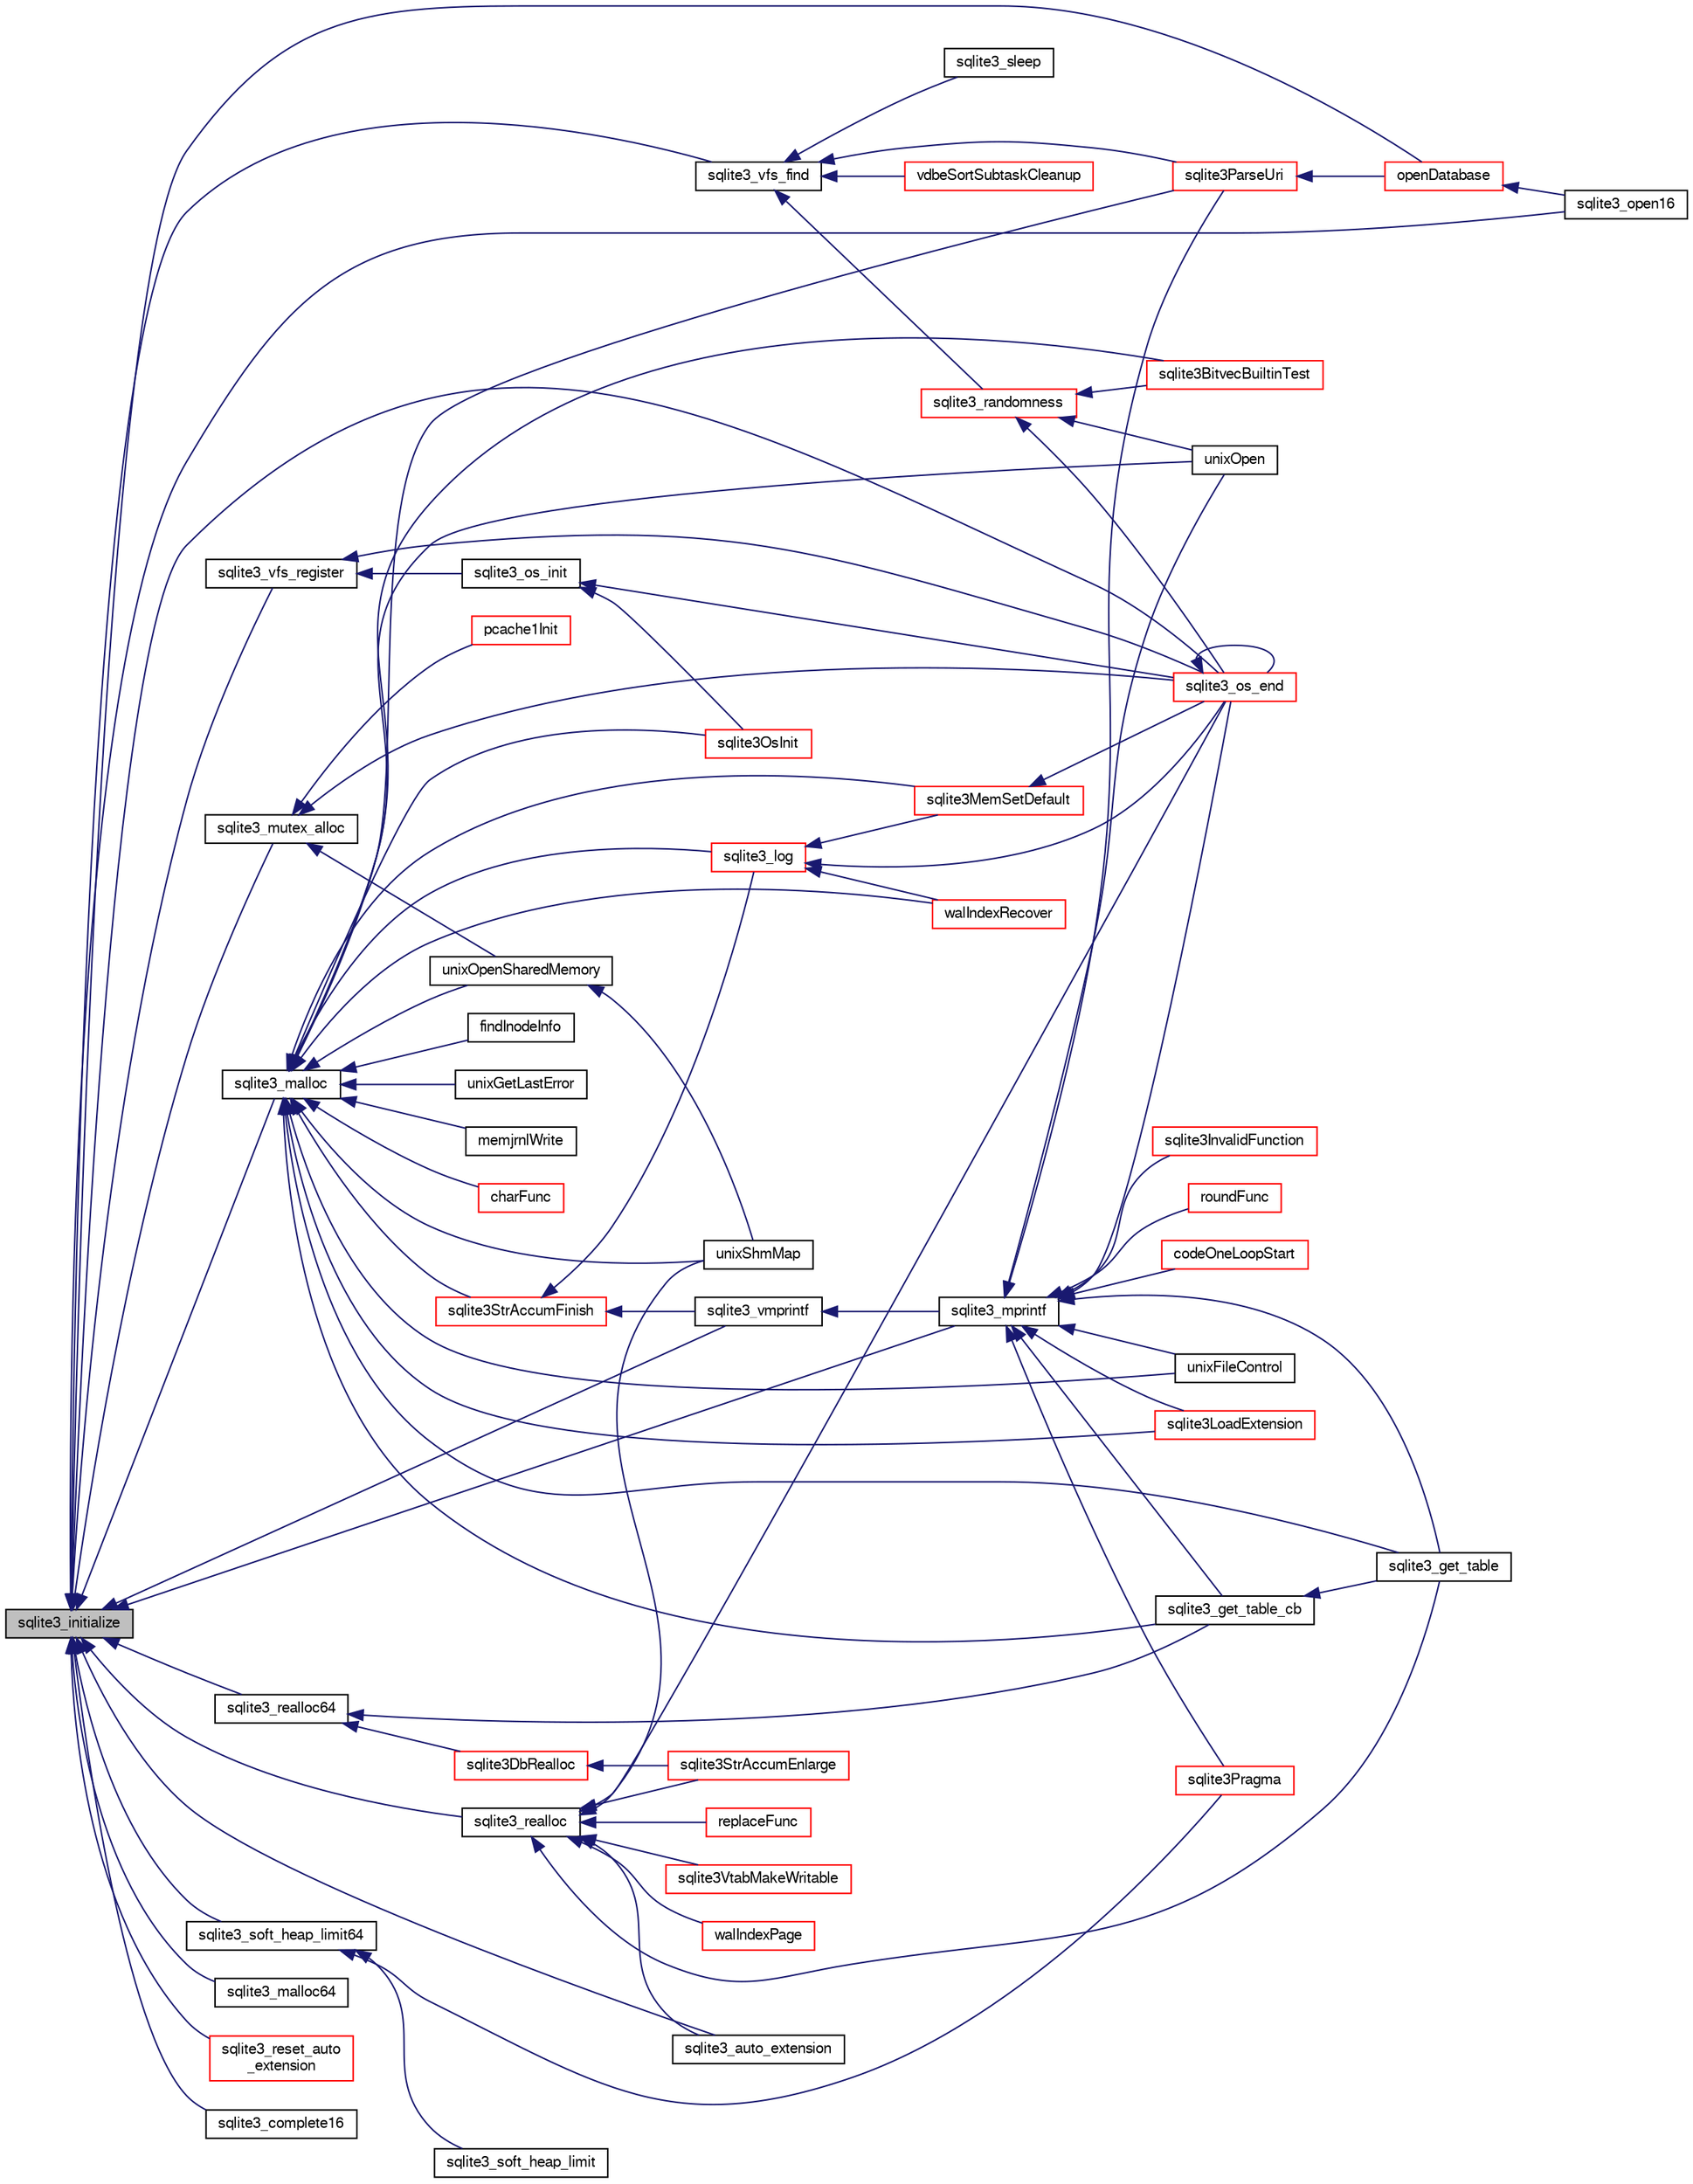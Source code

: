 digraph "sqlite3_initialize"
{
  edge [fontname="FreeSans",fontsize="10",labelfontname="FreeSans",labelfontsize="10"];
  node [fontname="FreeSans",fontsize="10",shape=record];
  rankdir="LR";
  Node337111 [label="sqlite3_initialize",height=0.2,width=0.4,color="black", fillcolor="grey75", style="filled", fontcolor="black"];
  Node337111 -> Node337112 [dir="back",color="midnightblue",fontsize="10",style="solid",fontname="FreeSans"];
  Node337112 [label="sqlite3_vfs_find",height=0.2,width=0.4,color="black", fillcolor="white", style="filled",URL="$sqlite3_8h.html#ac201a26de3dfa1d6deb8069eb8d95627"];
  Node337112 -> Node337113 [dir="back",color="midnightblue",fontsize="10",style="solid",fontname="FreeSans"];
  Node337113 [label="sqlite3_randomness",height=0.2,width=0.4,color="red", fillcolor="white", style="filled",URL="$sqlite3_8h.html#aa452ad88657d4606e137b09c4e9315c7"];
  Node337113 -> Node337117 [dir="back",color="midnightblue",fontsize="10",style="solid",fontname="FreeSans"];
  Node337117 [label="unixOpen",height=0.2,width=0.4,color="black", fillcolor="white", style="filled",URL="$sqlite3_8c.html#a8ed5efc47b6e14f7805cd1bb9b215775"];
  Node337113 -> Node337118 [dir="back",color="midnightblue",fontsize="10",style="solid",fontname="FreeSans"];
  Node337118 [label="sqlite3_os_end",height=0.2,width=0.4,color="red", fillcolor="white", style="filled",URL="$sqlite3_8h.html#a2288c95881ecca13d994e42b6a958906"];
  Node337118 -> Node337118 [dir="back",color="midnightblue",fontsize="10",style="solid",fontname="FreeSans"];
  Node337113 -> Node337120 [dir="back",color="midnightblue",fontsize="10",style="solid",fontname="FreeSans"];
  Node337120 [label="sqlite3BitvecBuiltinTest",height=0.2,width=0.4,color="red", fillcolor="white", style="filled",URL="$sqlite3_8c.html#a9b4e3e921ce1ede6f10a9106c034ff9b"];
  Node337112 -> Node337985 [dir="back",color="midnightblue",fontsize="10",style="solid",fontname="FreeSans"];
  Node337985 [label="vdbeSortSubtaskCleanup",height=0.2,width=0.4,color="red", fillcolor="white", style="filled",URL="$sqlite3_8c.html#abc8ce4c3ef58cc10f5b27642aab32b30"];
  Node337112 -> Node337678 [dir="back",color="midnightblue",fontsize="10",style="solid",fontname="FreeSans"];
  Node337678 [label="sqlite3ParseUri",height=0.2,width=0.4,color="red", fillcolor="white", style="filled",URL="$sqlite3_8c.html#aaa912f29a67460d8b2186c97056e8767"];
  Node337678 -> Node337362 [dir="back",color="midnightblue",fontsize="10",style="solid",fontname="FreeSans"];
  Node337362 [label="openDatabase",height=0.2,width=0.4,color="red", fillcolor="white", style="filled",URL="$sqlite3_8c.html#a6a9c3bc3a64234e863413f41db473758"];
  Node337362 -> Node337365 [dir="back",color="midnightblue",fontsize="10",style="solid",fontname="FreeSans"];
  Node337365 [label="sqlite3_open16",height=0.2,width=0.4,color="black", fillcolor="white", style="filled",URL="$sqlite3_8h.html#adbc401bb96713f32e553db32f6f3ca33"];
  Node337112 -> Node337988 [dir="back",color="midnightblue",fontsize="10",style="solid",fontname="FreeSans"];
  Node337988 [label="sqlite3_sleep",height=0.2,width=0.4,color="black", fillcolor="white", style="filled",URL="$sqlite3_8h.html#ad0c133ddbbecb6433f3c6ebef8966efa"];
  Node337111 -> Node337517 [dir="back",color="midnightblue",fontsize="10",style="solid",fontname="FreeSans"];
  Node337517 [label="sqlite3_vfs_register",height=0.2,width=0.4,color="black", fillcolor="white", style="filled",URL="$sqlite3_8h.html#a7184b289ccd4c4c7200589137d88c4ae"];
  Node337517 -> Node337518 [dir="back",color="midnightblue",fontsize="10",style="solid",fontname="FreeSans"];
  Node337518 [label="sqlite3_os_init",height=0.2,width=0.4,color="black", fillcolor="white", style="filled",URL="$sqlite3_8h.html#acebc2290d00a32d3afe2361f2979038b"];
  Node337518 -> Node337519 [dir="back",color="midnightblue",fontsize="10",style="solid",fontname="FreeSans"];
  Node337519 [label="sqlite3OsInit",height=0.2,width=0.4,color="red", fillcolor="white", style="filled",URL="$sqlite3_8c.html#afeaa886fe1ca086a30fd278b1d069762"];
  Node337518 -> Node337118 [dir="back",color="midnightblue",fontsize="10",style="solid",fontname="FreeSans"];
  Node337517 -> Node337118 [dir="back",color="midnightblue",fontsize="10",style="solid",fontname="FreeSans"];
  Node337111 -> Node337520 [dir="back",color="midnightblue",fontsize="10",style="solid",fontname="FreeSans"];
  Node337520 [label="sqlite3_mutex_alloc",height=0.2,width=0.4,color="black", fillcolor="white", style="filled",URL="$sqlite3_8h.html#aa3f89418cd18e99596435c958b29b650"];
  Node337520 -> Node337521 [dir="back",color="midnightblue",fontsize="10",style="solid",fontname="FreeSans"];
  Node337521 [label="unixOpenSharedMemory",height=0.2,width=0.4,color="black", fillcolor="white", style="filled",URL="$sqlite3_8c.html#a30775afa2e08ca6ddc7853326afed7c7"];
  Node337521 -> Node337522 [dir="back",color="midnightblue",fontsize="10",style="solid",fontname="FreeSans"];
  Node337522 [label="unixShmMap",height=0.2,width=0.4,color="black", fillcolor="white", style="filled",URL="$sqlite3_8c.html#aeaa77f0ab08a4f4ee5f86e8c9727e974"];
  Node337520 -> Node337118 [dir="back",color="midnightblue",fontsize="10",style="solid",fontname="FreeSans"];
  Node337520 -> Node337523 [dir="back",color="midnightblue",fontsize="10",style="solid",fontname="FreeSans"];
  Node337523 [label="pcache1Init",height=0.2,width=0.4,color="red", fillcolor="white", style="filled",URL="$sqlite3_8c.html#a05e9c1daf3dd812db1d769b69b20e069"];
  Node337111 -> Node337593 [dir="back",color="midnightblue",fontsize="10",style="solid",fontname="FreeSans"];
  Node337593 [label="sqlite3_soft_heap_limit64",height=0.2,width=0.4,color="black", fillcolor="white", style="filled",URL="$sqlite3_8h.html#ab37b3a4d1652e3acb2c43d1252e6b852"];
  Node337593 -> Node337594 [dir="back",color="midnightblue",fontsize="10",style="solid",fontname="FreeSans"];
  Node337594 [label="sqlite3_soft_heap_limit",height=0.2,width=0.4,color="black", fillcolor="white", style="filled",URL="$sqlite3_8h.html#a18c3472581de3072201723e798524fdc"];
  Node337593 -> Node337205 [dir="back",color="midnightblue",fontsize="10",style="solid",fontname="FreeSans"];
  Node337205 [label="sqlite3Pragma",height=0.2,width=0.4,color="red", fillcolor="white", style="filled",URL="$sqlite3_8c.html#a111391370f58f8e6a6eca51fd34d62ed"];
  Node337111 -> Node337595 [dir="back",color="midnightblue",fontsize="10",style="solid",fontname="FreeSans"];
  Node337595 [label="sqlite3_malloc",height=0.2,width=0.4,color="black", fillcolor="white", style="filled",URL="$sqlite3_8h.html#a510e31845345737f17d86ce0b2328356"];
  Node337595 -> Node337519 [dir="back",color="midnightblue",fontsize="10",style="solid",fontname="FreeSans"];
  Node337595 -> Node337591 [dir="back",color="midnightblue",fontsize="10",style="solid",fontname="FreeSans"];
  Node337591 [label="sqlite3MemSetDefault",height=0.2,width=0.4,color="red", fillcolor="white", style="filled",URL="$sqlite3_8c.html#a162fbfd727e92c5f8f72625b5ff62549"];
  Node337591 -> Node337118 [dir="back",color="midnightblue",fontsize="10",style="solid",fontname="FreeSans"];
  Node337595 -> Node337596 [dir="back",color="midnightblue",fontsize="10",style="solid",fontname="FreeSans"];
  Node337596 [label="sqlite3StrAccumFinish",height=0.2,width=0.4,color="red", fillcolor="white", style="filled",URL="$sqlite3_8c.html#adb7f26b10ac1b847db6f000ef4c2e2ba"];
  Node337596 -> Node337670 [dir="back",color="midnightblue",fontsize="10",style="solid",fontname="FreeSans"];
  Node337670 [label="sqlite3_vmprintf",height=0.2,width=0.4,color="black", fillcolor="white", style="filled",URL="$sqlite3_8h.html#ac240de67ddf003828f16a6d9dd3fa3ca"];
  Node337670 -> Node337671 [dir="back",color="midnightblue",fontsize="10",style="solid",fontname="FreeSans"];
  Node337671 [label="sqlite3_mprintf",height=0.2,width=0.4,color="black", fillcolor="white", style="filled",URL="$sqlite3_8h.html#a9533933e57f7ccbb48c32041ce3a8862"];
  Node337671 -> Node337116 [dir="back",color="midnightblue",fontsize="10",style="solid",fontname="FreeSans"];
  Node337116 [label="unixFileControl",height=0.2,width=0.4,color="black", fillcolor="white", style="filled",URL="$sqlite3_8c.html#ad71f213fa385cc58f307cefd953c03ae"];
  Node337671 -> Node337117 [dir="back",color="midnightblue",fontsize="10",style="solid",fontname="FreeSans"];
  Node337671 -> Node337118 [dir="back",color="midnightblue",fontsize="10",style="solid",fontname="FreeSans"];
  Node337671 -> Node337672 [dir="back",color="midnightblue",fontsize="10",style="solid",fontname="FreeSans"];
  Node337672 [label="sqlite3InvalidFunction",height=0.2,width=0.4,color="red", fillcolor="white", style="filled",URL="$sqlite3_8c.html#af6025be1f4733eabe60702a187c97da9"];
  Node337671 -> Node337673 [dir="back",color="midnightblue",fontsize="10",style="solid",fontname="FreeSans"];
  Node337673 [label="roundFunc",height=0.2,width=0.4,color="red", fillcolor="white", style="filled",URL="$sqlite3_8c.html#a8c444ba254edc27891111b76e7ba85e7"];
  Node337671 -> Node337674 [dir="back",color="midnightblue",fontsize="10",style="solid",fontname="FreeSans"];
  Node337674 [label="sqlite3LoadExtension",height=0.2,width=0.4,color="red", fillcolor="white", style="filled",URL="$sqlite3_8c.html#a3b46232455de4779a67c63b2c9004245"];
  Node337671 -> Node337205 [dir="back",color="midnightblue",fontsize="10",style="solid",fontname="FreeSans"];
  Node337671 -> Node337677 [dir="back",color="midnightblue",fontsize="10",style="solid",fontname="FreeSans"];
  Node337677 [label="sqlite3_get_table_cb",height=0.2,width=0.4,color="black", fillcolor="white", style="filled",URL="$sqlite3_8c.html#a1dbaba1b543953c0dade97357c5866b1"];
  Node337677 -> Node337321 [dir="back",color="midnightblue",fontsize="10",style="solid",fontname="FreeSans"];
  Node337321 [label="sqlite3_get_table",height=0.2,width=0.4,color="black", fillcolor="white", style="filled",URL="$sqlite3_8h.html#a5effeac4e12df57beaa35c5be1f61579"];
  Node337671 -> Node337321 [dir="back",color="midnightblue",fontsize="10",style="solid",fontname="FreeSans"];
  Node337671 -> Node337223 [dir="back",color="midnightblue",fontsize="10",style="solid",fontname="FreeSans"];
  Node337223 [label="codeOneLoopStart",height=0.2,width=0.4,color="red", fillcolor="white", style="filled",URL="$sqlite3_8c.html#aa868875120b151c169cc79139ed6e008"];
  Node337671 -> Node337678 [dir="back",color="midnightblue",fontsize="10",style="solid",fontname="FreeSans"];
  Node337596 -> Node337782 [dir="back",color="midnightblue",fontsize="10",style="solid",fontname="FreeSans"];
  Node337782 [label="sqlite3_log",height=0.2,width=0.4,color="red", fillcolor="white", style="filled",URL="$sqlite3_8h.html#a298c9699bf9c143662c6b1fec4b2dc3b"];
  Node337782 -> Node337591 [dir="back",color="midnightblue",fontsize="10",style="solid",fontname="FreeSans"];
  Node337782 -> Node337118 [dir="back",color="midnightblue",fontsize="10",style="solid",fontname="FreeSans"];
  Node337782 -> Node337710 [dir="back",color="midnightblue",fontsize="10",style="solid",fontname="FreeSans"];
  Node337710 [label="walIndexRecover",height=0.2,width=0.4,color="red", fillcolor="white", style="filled",URL="$sqlite3_8c.html#ab4ee99f3710323acbeb6c495dd18d205"];
  Node337595 -> Node337782 [dir="back",color="midnightblue",fontsize="10",style="solid",fontname="FreeSans"];
  Node337595 -> Node337861 [dir="back",color="midnightblue",fontsize="10",style="solid",fontname="FreeSans"];
  Node337861 [label="findInodeInfo",height=0.2,width=0.4,color="black", fillcolor="white", style="filled",URL="$sqlite3_8c.html#ac92c39062e69a79c4a62dfd55242c782"];
  Node337595 -> Node337116 [dir="back",color="midnightblue",fontsize="10",style="solid",fontname="FreeSans"];
  Node337595 -> Node337521 [dir="back",color="midnightblue",fontsize="10",style="solid",fontname="FreeSans"];
  Node337595 -> Node337522 [dir="back",color="midnightblue",fontsize="10",style="solid",fontname="FreeSans"];
  Node337595 -> Node337117 [dir="back",color="midnightblue",fontsize="10",style="solid",fontname="FreeSans"];
  Node337595 -> Node337693 [dir="back",color="midnightblue",fontsize="10",style="solid",fontname="FreeSans"];
  Node337693 [label="unixGetLastError",height=0.2,width=0.4,color="black", fillcolor="white", style="filled",URL="$sqlite3_8c.html#aed1e42f49d74b419c3c85b559dd61240"];
  Node337595 -> Node337120 [dir="back",color="midnightblue",fontsize="10",style="solid",fontname="FreeSans"];
  Node337595 -> Node337710 [dir="back",color="midnightblue",fontsize="10",style="solid",fontname="FreeSans"];
  Node337595 -> Node337862 [dir="back",color="midnightblue",fontsize="10",style="solid",fontname="FreeSans"];
  Node337862 [label="memjrnlWrite",height=0.2,width=0.4,color="black", fillcolor="white", style="filled",URL="$sqlite3_8c.html#af8bd7d5d7eafce5542f8de300a120c47"];
  Node337595 -> Node337863 [dir="back",color="midnightblue",fontsize="10",style="solid",fontname="FreeSans"];
  Node337863 [label="charFunc",height=0.2,width=0.4,color="red", fillcolor="white", style="filled",URL="$sqlite3_8c.html#ab9b72ce47fcea3c3b92e816435a0fd91"];
  Node337595 -> Node337674 [dir="back",color="midnightblue",fontsize="10",style="solid",fontname="FreeSans"];
  Node337595 -> Node337677 [dir="back",color="midnightblue",fontsize="10",style="solid",fontname="FreeSans"];
  Node337595 -> Node337321 [dir="back",color="midnightblue",fontsize="10",style="solid",fontname="FreeSans"];
  Node337595 -> Node337678 [dir="back",color="midnightblue",fontsize="10",style="solid",fontname="FreeSans"];
  Node337111 -> Node337864 [dir="back",color="midnightblue",fontsize="10",style="solid",fontname="FreeSans"];
  Node337864 [label="sqlite3_malloc64",height=0.2,width=0.4,color="black", fillcolor="white", style="filled",URL="$sqlite3_8h.html#a12b7ee85e539ea28c130c5c75b96a82a"];
  Node337111 -> Node337865 [dir="back",color="midnightblue",fontsize="10",style="solid",fontname="FreeSans"];
  Node337865 [label="sqlite3_realloc",height=0.2,width=0.4,color="black", fillcolor="white", style="filled",URL="$sqlite3_8h.html#a627f0eeface58024ef47403d8cc76b35"];
  Node337865 -> Node337866 [dir="back",color="midnightblue",fontsize="10",style="solid",fontname="FreeSans"];
  Node337866 [label="sqlite3StrAccumEnlarge",height=0.2,width=0.4,color="red", fillcolor="white", style="filled",URL="$sqlite3_8c.html#a38976500a97c69d65086eeccca82dd96"];
  Node337865 -> Node337522 [dir="back",color="midnightblue",fontsize="10",style="solid",fontname="FreeSans"];
  Node337865 -> Node337118 [dir="back",color="midnightblue",fontsize="10",style="solid",fontname="FreeSans"];
  Node337865 -> Node337872 [dir="back",color="midnightblue",fontsize="10",style="solid",fontname="FreeSans"];
  Node337872 [label="walIndexPage",height=0.2,width=0.4,color="red", fillcolor="white", style="filled",URL="$sqlite3_8c.html#affd3251fd1aa1218170d421177256e24"];
  Node337865 -> Node337735 [dir="back",color="midnightblue",fontsize="10",style="solid",fontname="FreeSans"];
  Node337735 [label="replaceFunc",height=0.2,width=0.4,color="red", fillcolor="white", style="filled",URL="$sqlite3_8c.html#a752b98a7c55d204c397a4902b49b1ce4"];
  Node337865 -> Node337881 [dir="back",color="midnightblue",fontsize="10",style="solid",fontname="FreeSans"];
  Node337881 [label="sqlite3_auto_extension",height=0.2,width=0.4,color="black", fillcolor="white", style="filled",URL="$sqlite3_8h.html#a85a95b45e94f6bcd52aa39b6acdb36d7"];
  Node337865 -> Node337321 [dir="back",color="midnightblue",fontsize="10",style="solid",fontname="FreeSans"];
  Node337865 -> Node337882 [dir="back",color="midnightblue",fontsize="10",style="solid",fontname="FreeSans"];
  Node337882 [label="sqlite3VtabMakeWritable",height=0.2,width=0.4,color="red", fillcolor="white", style="filled",URL="$sqlite3_8c.html#a58c646608238d2619371c3e8b6bc0d86"];
  Node337111 -> Node337883 [dir="back",color="midnightblue",fontsize="10",style="solid",fontname="FreeSans"];
  Node337883 [label="sqlite3_realloc64",height=0.2,width=0.4,color="black", fillcolor="white", style="filled",URL="$sqlite3_8h.html#afe88c85e9f864a3fd92941cad197245d"];
  Node337883 -> Node337884 [dir="back",color="midnightblue",fontsize="10",style="solid",fontname="FreeSans"];
  Node337884 [label="sqlite3DbRealloc",height=0.2,width=0.4,color="red", fillcolor="white", style="filled",URL="$sqlite3_8c.html#ae028f4902a9d29bcaf310ff289ee87dc"];
  Node337884 -> Node337866 [dir="back",color="midnightblue",fontsize="10",style="solid",fontname="FreeSans"];
  Node337883 -> Node337677 [dir="back",color="midnightblue",fontsize="10",style="solid",fontname="FreeSans"];
  Node337111 -> Node337670 [dir="back",color="midnightblue",fontsize="10",style="solid",fontname="FreeSans"];
  Node337111 -> Node337671 [dir="back",color="midnightblue",fontsize="10",style="solid",fontname="FreeSans"];
  Node337111 -> Node337118 [dir="back",color="midnightblue",fontsize="10",style="solid",fontname="FreeSans"];
  Node337111 -> Node337881 [dir="back",color="midnightblue",fontsize="10",style="solid",fontname="FreeSans"];
  Node337111 -> Node337984 [dir="back",color="midnightblue",fontsize="10",style="solid",fontname="FreeSans"];
  Node337984 [label="sqlite3_reset_auto\l_extension",height=0.2,width=0.4,color="red", fillcolor="white", style="filled",URL="$sqlite3_8h.html#ac33f4064ae6690cada7bdc89e8153ffc"];
  Node337111 -> Node337848 [dir="back",color="midnightblue",fontsize="10",style="solid",fontname="FreeSans"];
  Node337848 [label="sqlite3_complete16",height=0.2,width=0.4,color="black", fillcolor="white", style="filled",URL="$sqlite3_8h.html#a3260341c2ef82787acca48414a1d03a1"];
  Node337111 -> Node337362 [dir="back",color="midnightblue",fontsize="10",style="solid",fontname="FreeSans"];
  Node337111 -> Node337365 [dir="back",color="midnightblue",fontsize="10",style="solid",fontname="FreeSans"];
}
